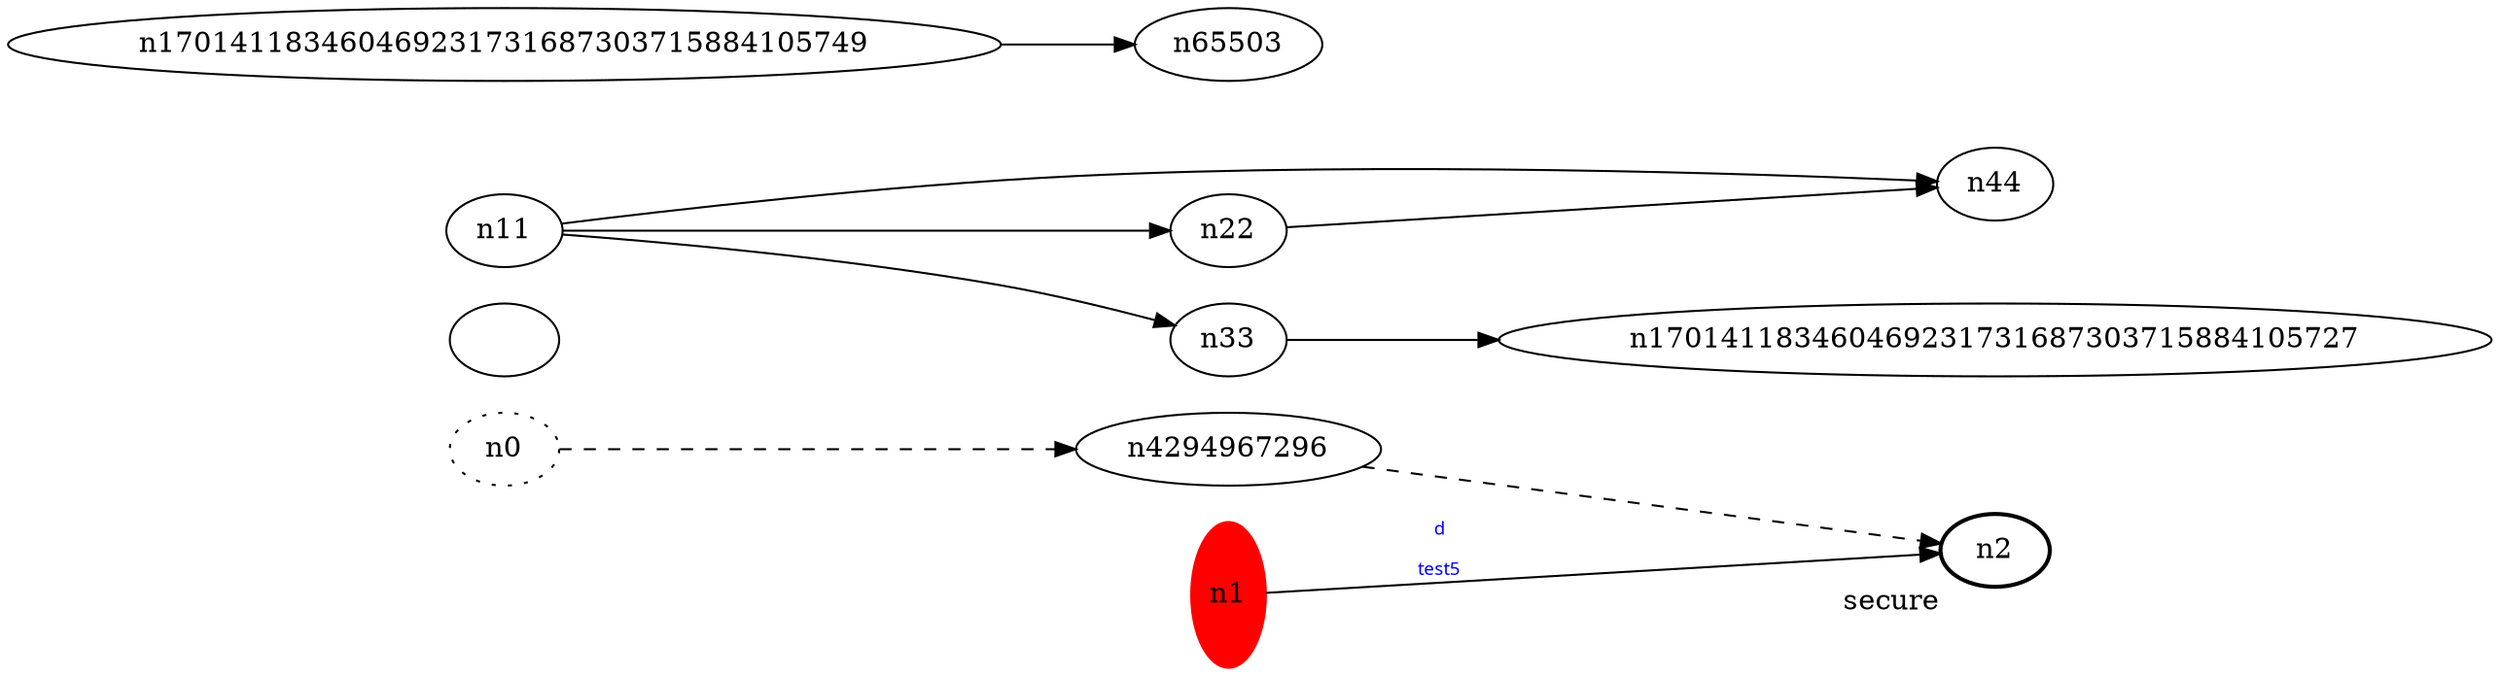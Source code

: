 digraph test5 {
	rankdir=LR;
	fontcolor=blue; /* c0; c1; c0 -- c2147483650 */
	n0 [style=dotted, fillcolor="#123456"]; // c2; c3; c2 -- c3
	n1 [height=1, width=1, color=red, style=filled]; 
	n1 [height=1, width=0, color=red, style=filled];
	n2 [style=bold, xlabel="secure"];
	n2 [style=bold, xlabel="secure"];
	n0 -> n4294967296 -> n2[style=dashed];
	n1 -> n2 [fontname="comic sans", label="d\n\l\G", fontcolor=blue, fontsize=9];
	n11 -> n22;
	n11 -> n33;
	n11 -> n44;
	n1701411834604692317316󠁯87303715884105749 -> n65503;
	n22 -> n44;
	n33 -> n170141183460469231731687303715884105727;
}
